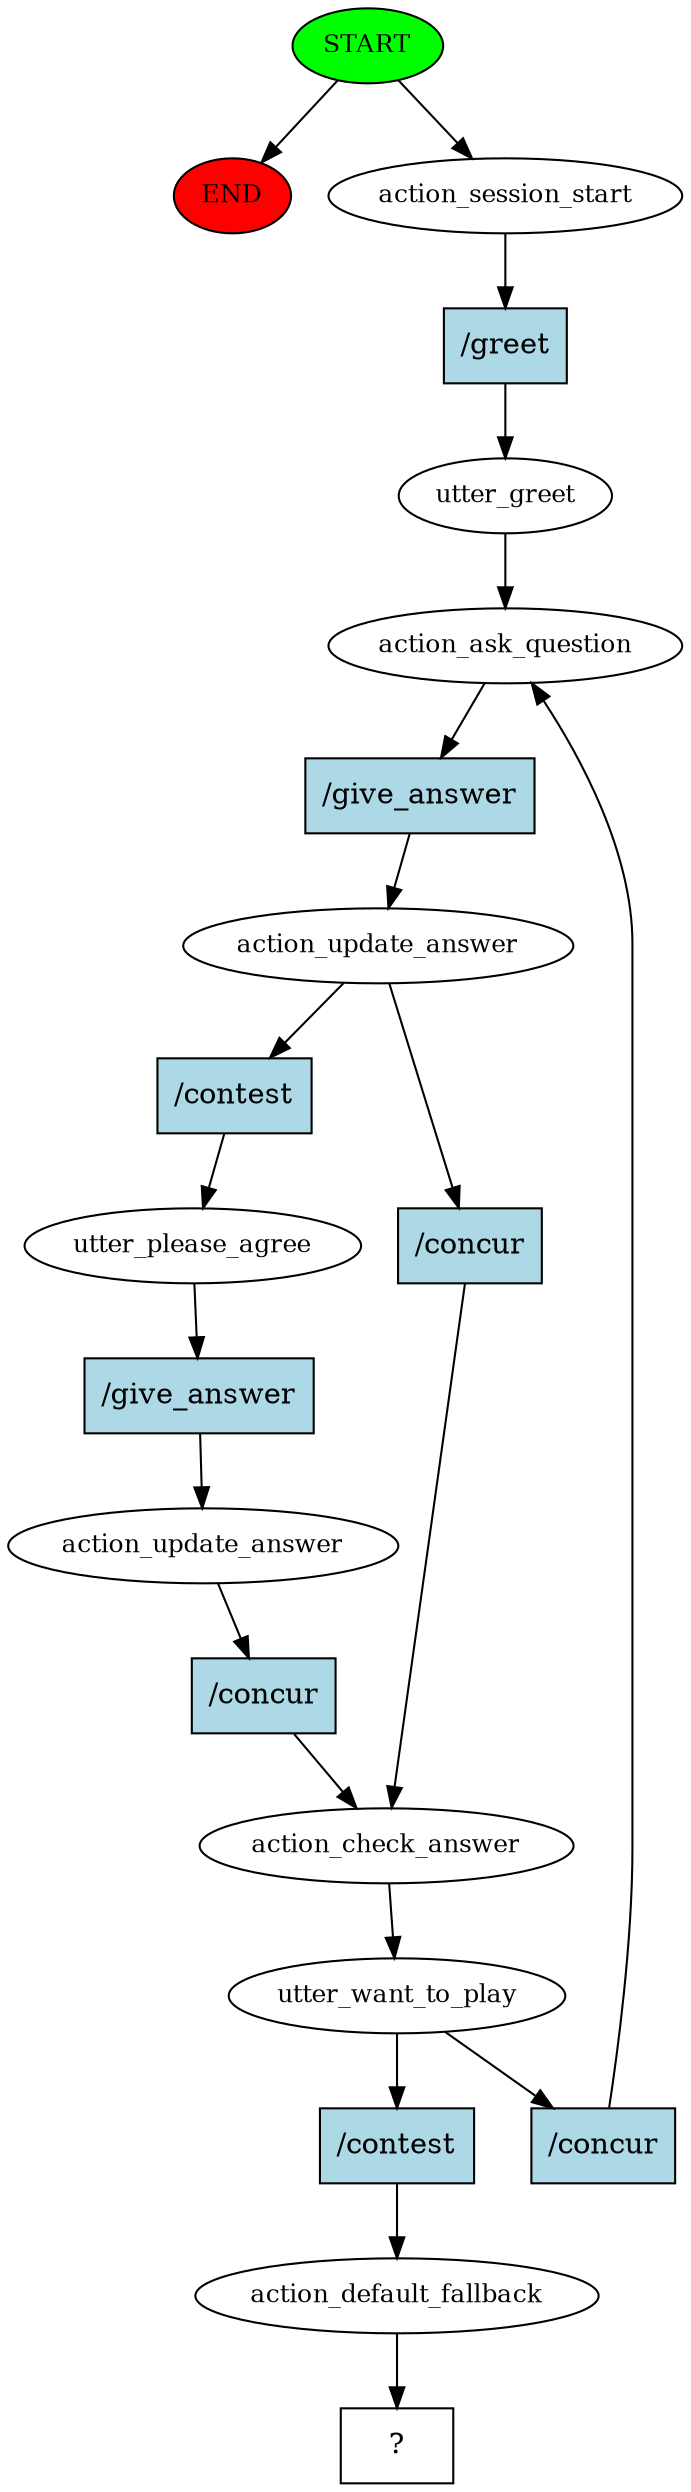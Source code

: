 digraph  {
0 [class="start active", fillcolor=green, fontsize=12, label=START, style=filled];
"-1" [class=end, fillcolor=red, fontsize=12, label=END, style=filled];
1 [class=active, fontsize=12, label=action_session_start];
2 [class=active, fontsize=12, label=utter_greet];
3 [class=active, fontsize=12, label=action_ask_question];
4 [class=active, fontsize=12, label=action_update_answer];
5 [class=active, fontsize=12, label=utter_please_agree];
6 [class=active, fontsize=12, label=action_update_answer];
7 [class=active, fontsize=12, label=action_check_answer];
8 [class=active, fontsize=12, label=utter_want_to_play];
25 [class=active, fontsize=12, label=action_default_fallback];
26 [class="intent dashed active", label="  ?  ", shape=rect];
27 [class="intent active", fillcolor=lightblue, label="/greet", shape=rect, style=filled];
28 [class="intent active", fillcolor=lightblue, label="/give_answer", shape=rect, style=filled];
29 [class="intent active", fillcolor=lightblue, label="/contest", shape=rect, style=filled];
30 [class="intent active", fillcolor=lightblue, label="/concur", shape=rect, style=filled];
31 [class="intent active", fillcolor=lightblue, label="/give_answer", shape=rect, style=filled];
32 [class="intent active", fillcolor=lightblue, label="/concur", shape=rect, style=filled];
33 [class="intent active", fillcolor=lightblue, label="/concur", shape=rect, style=filled];
34 [class="intent active", fillcolor=lightblue, label="/contest", shape=rect, style=filled];
0 -> "-1"  [class="", key=NONE, label=""];
0 -> 1  [class=active, key=NONE, label=""];
1 -> 27  [class=active, key=0];
2 -> 3  [class=active, key=NONE, label=""];
3 -> 28  [class=active, key=0];
4 -> 29  [class=active, key=0];
4 -> 30  [class=active, key=0];
5 -> 31  [class=active, key=0];
6 -> 32  [class=active, key=0];
7 -> 8  [class=active, key=NONE, label=""];
8 -> 33  [class=active, key=0];
8 -> 34  [class=active, key=0];
25 -> 26  [class=active, key=NONE, label=""];
27 -> 2  [class=active, key=0];
28 -> 4  [class=active, key=0];
29 -> 5  [class=active, key=0];
30 -> 7  [class=active, key=0];
31 -> 6  [class=active, key=0];
32 -> 7  [class=active, key=0];
33 -> 3  [class=active, key=0];
34 -> 25  [class=active, key=0];
}
